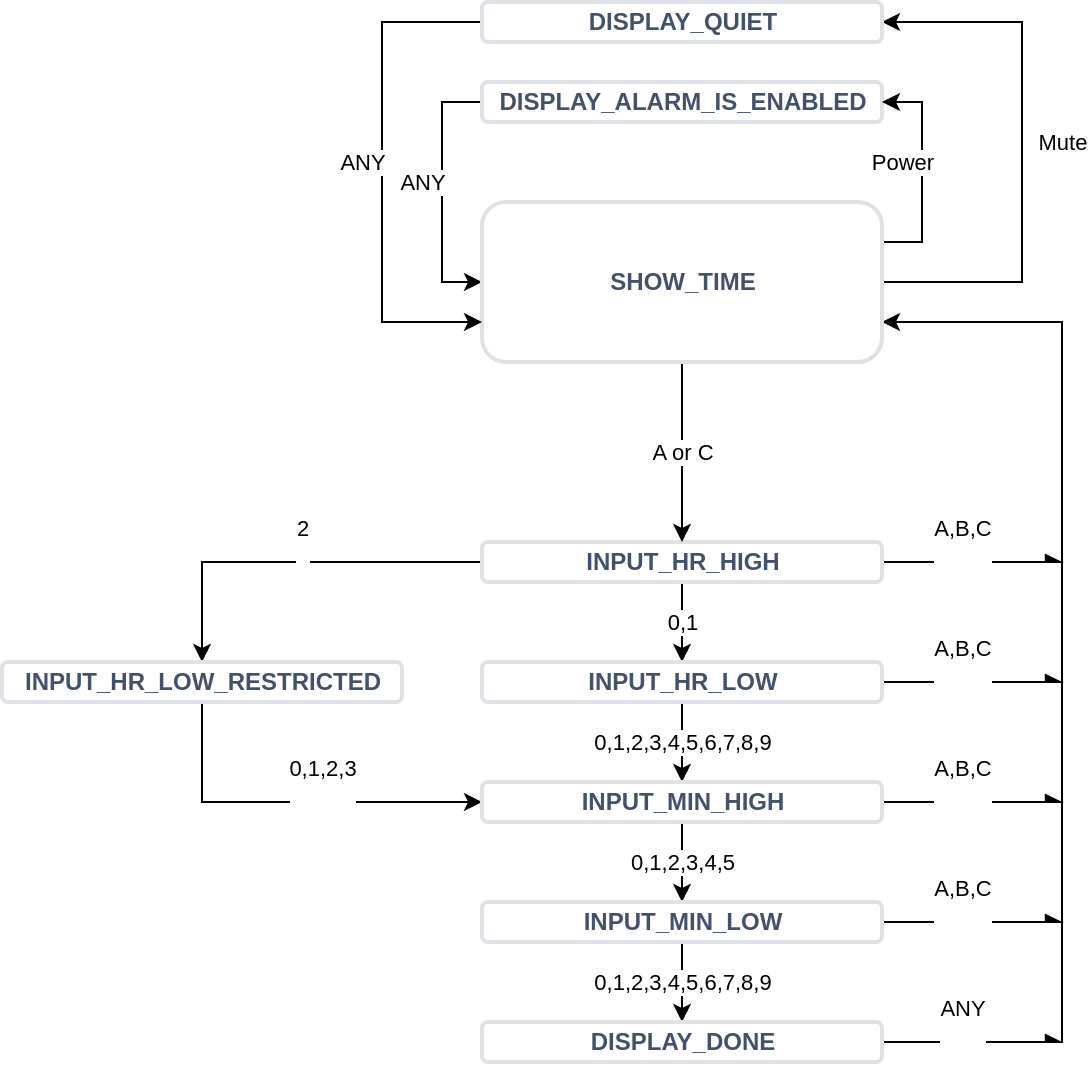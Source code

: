 <mxfile version="25.0.3">
  <diagram name="Page-1" id="58cdce13-f638-feb5-8d6f-7d28b1aa9fa0">
    <mxGraphModel dx="712" dy="427" grid="1" gridSize="10" guides="1" tooltips="1" connect="1" arrows="1" fold="1" page="1" pageScale="1" pageWidth="1100" pageHeight="850" background="none" math="0" shadow="0">
      <root>
        <mxCell id="0" />
        <mxCell id="1" parent="0" />
        <mxCell id="X9fPhNkL44MhaLlxR3ed-43" value="0,1" style="edgeStyle=orthogonalEdgeStyle;rounded=0;orthogonalLoop=1;jettySize=auto;html=1;" edge="1" parent="1" source="X9fPhNkL44MhaLlxR3ed-8" target="X9fPhNkL44MhaLlxR3ed-14">
          <mxGeometry relative="1" as="geometry" />
        </mxCell>
        <mxCell id="X9fPhNkL44MhaLlxR3ed-44" value="&lt;div&gt;2&lt;/div&gt;&lt;div&gt;&lt;br&gt;&lt;/div&gt;" style="edgeStyle=orthogonalEdgeStyle;rounded=0;orthogonalLoop=1;jettySize=auto;html=1;entryX=0.5;entryY=0;entryDx=0;entryDy=0;" edge="1" parent="1" source="X9fPhNkL44MhaLlxR3ed-8" target="X9fPhNkL44MhaLlxR3ed-17">
          <mxGeometry x="-0.052" y="-10" relative="1" as="geometry">
            <mxPoint x="200" y="460" as="targetPoint" />
            <mxPoint as="offset" />
          </mxGeometry>
        </mxCell>
        <mxCell id="X9fPhNkL44MhaLlxR3ed-74" value="&lt;div&gt;A,B,C&lt;/div&gt;&lt;div&gt;&lt;br&gt;&lt;/div&gt;" style="edgeStyle=orthogonalEdgeStyle;rounded=0;orthogonalLoop=1;jettySize=auto;html=1;endArrow=async;endFill=1;" edge="1" parent="1" source="X9fPhNkL44MhaLlxR3ed-8">
          <mxGeometry x="-0.116" y="10" relative="1" as="geometry">
            <mxPoint x="630.0" y="410.0" as="targetPoint" />
            <mxPoint as="offset" />
          </mxGeometry>
        </mxCell>
        <mxCell id="X9fPhNkL44MhaLlxR3ed-8" value="&lt;div&gt;INPUT_HR_HIGH&lt;/div&gt;" style="dashed=0;html=1;rounded=1;strokeColor=#DFE1E6;fontSize=12;align=center;fontStyle=1;strokeWidth=2;fontColor=#42526E" vertex="1" parent="1">
          <mxGeometry x="340" y="400" width="200" height="20" as="geometry" />
        </mxCell>
        <mxCell id="X9fPhNkL44MhaLlxR3ed-46" value="0,1,2,3,4,5,6,7,8,9" style="edgeStyle=orthogonalEdgeStyle;rounded=0;orthogonalLoop=1;jettySize=auto;html=1;" edge="1" parent="1" source="X9fPhNkL44MhaLlxR3ed-14" target="X9fPhNkL44MhaLlxR3ed-18">
          <mxGeometry relative="1" as="geometry" />
        </mxCell>
        <mxCell id="X9fPhNkL44MhaLlxR3ed-73" value="&lt;div&gt;A,B,C&lt;/div&gt;&lt;div&gt;&lt;br&gt;&lt;/div&gt;" style="edgeStyle=orthogonalEdgeStyle;rounded=0;orthogonalLoop=1;jettySize=auto;html=1;endArrow=async;endFill=1;" edge="1" parent="1" source="X9fPhNkL44MhaLlxR3ed-14">
          <mxGeometry x="-0.116" y="10" relative="1" as="geometry">
            <mxPoint x="630.0" y="470.0" as="targetPoint" />
            <mxPoint as="offset" />
          </mxGeometry>
        </mxCell>
        <mxCell id="X9fPhNkL44MhaLlxR3ed-14" value="&lt;div&gt;INPUT_HR_LOW&lt;/div&gt;" style="dashed=0;html=1;rounded=1;strokeColor=#DFE1E6;fontSize=12;align=center;fontStyle=1;strokeWidth=2;fontColor=#42526E" vertex="1" parent="1">
          <mxGeometry x="340" y="460" width="200" height="20" as="geometry" />
        </mxCell>
        <mxCell id="X9fPhNkL44MhaLlxR3ed-45" value="&lt;div&gt;0,1,2,3&lt;/div&gt;&lt;div&gt;&lt;br&gt;&lt;/div&gt;" style="edgeStyle=orthogonalEdgeStyle;rounded=0;orthogonalLoop=1;jettySize=auto;html=1;entryX=0;entryY=0.5;entryDx=0;entryDy=0;exitX=0.5;exitY=1;exitDx=0;exitDy=0;" edge="1" parent="1" source="X9fPhNkL44MhaLlxR3ed-17" target="X9fPhNkL44MhaLlxR3ed-18">
          <mxGeometry x="0.158" y="10" relative="1" as="geometry">
            <mxPoint x="200" y="480" as="sourcePoint" />
            <Array as="points">
              <mxPoint x="200" y="530" />
            </Array>
            <mxPoint as="offset" />
          </mxGeometry>
        </mxCell>
        <mxCell id="X9fPhNkL44MhaLlxR3ed-17" value="&lt;div&gt;INPUT_HR_LOW_RESTRICTED&lt;/div&gt;" style="dashed=0;html=1;rounded=1;strokeColor=#DFE1E6;fontSize=12;align=center;fontStyle=1;strokeWidth=2;fontColor=#42526E" vertex="1" parent="1">
          <mxGeometry x="100" y="460" width="200" height="20" as="geometry" />
        </mxCell>
        <mxCell id="X9fPhNkL44MhaLlxR3ed-47" value="0,1,2,3,4,5" style="edgeStyle=orthogonalEdgeStyle;rounded=0;orthogonalLoop=1;jettySize=auto;html=1;" edge="1" parent="1" source="X9fPhNkL44MhaLlxR3ed-18" target="X9fPhNkL44MhaLlxR3ed-19">
          <mxGeometry relative="1" as="geometry" />
        </mxCell>
        <mxCell id="X9fPhNkL44MhaLlxR3ed-72" value="&lt;div&gt;A,B,C&lt;/div&gt;&lt;div&gt;&lt;br&gt;&lt;/div&gt;" style="edgeStyle=orthogonalEdgeStyle;rounded=0;orthogonalLoop=1;jettySize=auto;html=1;endArrow=async;endFill=1;" edge="1" parent="1" source="X9fPhNkL44MhaLlxR3ed-18">
          <mxGeometry x="-0.116" y="10" relative="1" as="geometry">
            <mxPoint x="630.0" y="530" as="targetPoint" />
            <mxPoint as="offset" />
          </mxGeometry>
        </mxCell>
        <mxCell id="X9fPhNkL44MhaLlxR3ed-18" value="&lt;div&gt;INPUT_MIN_HIGH&lt;/div&gt;" style="dashed=0;html=1;rounded=1;strokeColor=#DFE1E6;fontSize=12;align=center;fontStyle=1;strokeWidth=2;fontColor=#42526E" vertex="1" parent="1">
          <mxGeometry x="340" y="520" width="200" height="20" as="geometry" />
        </mxCell>
        <mxCell id="X9fPhNkL44MhaLlxR3ed-48" value="0,1,2,3,4,5,6,7,8,9" style="edgeStyle=orthogonalEdgeStyle;rounded=0;orthogonalLoop=1;jettySize=auto;html=1;" edge="1" parent="1" source="X9fPhNkL44MhaLlxR3ed-19" target="X9fPhNkL44MhaLlxR3ed-22">
          <mxGeometry relative="1" as="geometry" />
        </mxCell>
        <mxCell id="X9fPhNkL44MhaLlxR3ed-71" value="&lt;div&gt;A,B,C&lt;/div&gt;&lt;div&gt;&lt;br&gt;&lt;/div&gt;" style="edgeStyle=orthogonalEdgeStyle;rounded=0;orthogonalLoop=1;jettySize=auto;html=1;endArrow=async;endFill=1;" edge="1" parent="1" source="X9fPhNkL44MhaLlxR3ed-19">
          <mxGeometry x="-0.116" y="10" relative="1" as="geometry">
            <mxPoint x="630" y="590" as="targetPoint" />
            <mxPoint as="offset" />
          </mxGeometry>
        </mxCell>
        <mxCell id="X9fPhNkL44MhaLlxR3ed-19" value="&lt;div&gt;INPUT_MIN_LOW&lt;/div&gt;" style="dashed=0;html=1;rounded=1;strokeColor=#DFE1E6;fontSize=12;align=center;fontStyle=1;strokeWidth=2;fontColor=#42526E" vertex="1" parent="1">
          <mxGeometry x="340" y="580" width="200" height="20" as="geometry" />
        </mxCell>
        <mxCell id="X9fPhNkL44MhaLlxR3ed-56" value="ANY" style="edgeStyle=orthogonalEdgeStyle;rounded=0;orthogonalLoop=1;jettySize=auto;html=1;exitX=0;exitY=0.5;exitDx=0;exitDy=0;entryX=0;entryY=0.5;entryDx=0;entryDy=0;" edge="1" parent="1" source="X9fPhNkL44MhaLlxR3ed-21" target="X9fPhNkL44MhaLlxR3ed-25">
          <mxGeometry x="-0.077" y="-10" relative="1" as="geometry">
            <Array as="points">
              <mxPoint x="320" y="180" />
              <mxPoint x="320" y="270" />
            </Array>
            <mxPoint as="offset" />
          </mxGeometry>
        </mxCell>
        <mxCell id="X9fPhNkL44MhaLlxR3ed-21" value="DISPLAY_ALARM_IS_ENABLED" style="dashed=0;html=1;rounded=1;strokeColor=#DFE1E6;fontSize=12;align=center;fontStyle=1;strokeWidth=2;fontColor=#42526E" vertex="1" parent="1">
          <mxGeometry x="340" y="170" width="200" height="20" as="geometry" />
        </mxCell>
        <mxCell id="X9fPhNkL44MhaLlxR3ed-69" style="edgeStyle=orthogonalEdgeStyle;rounded=0;orthogonalLoop=1;jettySize=auto;html=1;entryX=1;entryY=0.75;entryDx=0;entryDy=0;" edge="1" parent="1" target="X9fPhNkL44MhaLlxR3ed-25">
          <mxGeometry relative="1" as="geometry">
            <mxPoint x="660" y="600" as="targetPoint" />
            <mxPoint x="630" y="650" as="sourcePoint" />
            <Array as="points">
              <mxPoint x="630" y="290" />
            </Array>
          </mxGeometry>
        </mxCell>
        <mxCell id="X9fPhNkL44MhaLlxR3ed-70" value="&lt;div&gt;ANY&lt;/div&gt;&lt;div&gt;&lt;br&gt;&lt;/div&gt;" style="edgeStyle=orthogonalEdgeStyle;rounded=0;orthogonalLoop=1;jettySize=auto;html=1;endArrow=async;endFill=1;" edge="1" parent="1" source="X9fPhNkL44MhaLlxR3ed-22">
          <mxGeometry x="-0.116" y="10" relative="1" as="geometry">
            <mxPoint x="630.0" y="650" as="targetPoint" />
            <mxPoint as="offset" />
          </mxGeometry>
        </mxCell>
        <mxCell id="X9fPhNkL44MhaLlxR3ed-22" value="DISPLAY_DONE" style="dashed=0;html=1;rounded=1;strokeColor=#DFE1E6;fontSize=12;align=center;fontStyle=1;strokeWidth=2;fontColor=#42526E" vertex="1" parent="1">
          <mxGeometry x="340" y="640" width="200" height="20" as="geometry" />
        </mxCell>
        <mxCell id="X9fPhNkL44MhaLlxR3ed-36" value="A or C" style="edgeStyle=orthogonalEdgeStyle;rounded=0;orthogonalLoop=1;jettySize=auto;html=1;" edge="1" parent="1" source="X9fPhNkL44MhaLlxR3ed-25" target="X9fPhNkL44MhaLlxR3ed-8">
          <mxGeometry relative="1" as="geometry" />
        </mxCell>
        <mxCell id="X9fPhNkL44MhaLlxR3ed-58" value="Mute" style="edgeStyle=orthogonalEdgeStyle;rounded=0;orthogonalLoop=1;jettySize=auto;html=1;exitX=1;exitY=0.5;exitDx=0;exitDy=0;entryX=1;entryY=0.5;entryDx=0;entryDy=0;" edge="1" parent="1" source="X9fPhNkL44MhaLlxR3ed-25" target="X9fPhNkL44MhaLlxR3ed-55">
          <mxGeometry x="0.037" y="-20" relative="1" as="geometry">
            <Array as="points">
              <mxPoint x="610" y="270" />
              <mxPoint x="610" y="140" />
            </Array>
            <mxPoint as="offset" />
          </mxGeometry>
        </mxCell>
        <mxCell id="X9fPhNkL44MhaLlxR3ed-59" value="Power" style="edgeStyle=orthogonalEdgeStyle;rounded=0;orthogonalLoop=1;jettySize=auto;html=1;exitX=1;exitY=0.25;exitDx=0;exitDy=0;entryX=1;entryY=0.5;entryDx=0;entryDy=0;" edge="1" parent="1" source="X9fPhNkL44MhaLlxR3ed-25" target="X9fPhNkL44MhaLlxR3ed-21">
          <mxGeometry x="0.091" y="10" relative="1" as="geometry">
            <mxPoint as="offset" />
          </mxGeometry>
        </mxCell>
        <mxCell id="X9fPhNkL44MhaLlxR3ed-25" value="SHOW_TIME" style="dashed=0;html=1;rounded=1;strokeColor=#DFE1E6;fontSize=12;align=center;fontStyle=1;strokeWidth=2;fontColor=#42526E" vertex="1" parent="1">
          <mxGeometry x="340" y="230" width="200" height="80" as="geometry" />
        </mxCell>
        <mxCell id="X9fPhNkL44MhaLlxR3ed-57" value="ANY" style="edgeStyle=orthogonalEdgeStyle;rounded=0;orthogonalLoop=1;jettySize=auto;html=1;exitX=0;exitY=0.5;exitDx=0;exitDy=0;entryX=0;entryY=0.75;entryDx=0;entryDy=0;" edge="1" parent="1" source="X9fPhNkL44MhaLlxR3ed-55" target="X9fPhNkL44MhaLlxR3ed-25">
          <mxGeometry x="-0.04" y="-10" relative="1" as="geometry">
            <Array as="points">
              <mxPoint x="290" y="140" />
              <mxPoint x="290" y="290" />
            </Array>
            <mxPoint as="offset" />
          </mxGeometry>
        </mxCell>
        <mxCell id="X9fPhNkL44MhaLlxR3ed-55" value="DISPLAY_QUIET" style="dashed=0;html=1;rounded=1;strokeColor=#DFE1E6;fontSize=12;align=center;fontStyle=1;strokeWidth=2;fontColor=#42526E" vertex="1" parent="1">
          <mxGeometry x="340" y="130" width="200" height="20" as="geometry" />
        </mxCell>
      </root>
    </mxGraphModel>
  </diagram>
</mxfile>
